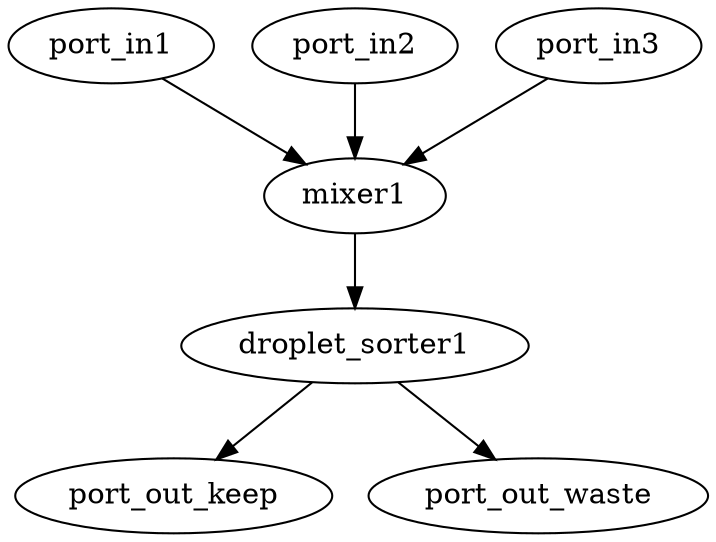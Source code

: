 digraph "" {
	port_in1 -> mixer1	[key=0,
		connection_id=c1,
		connection_ref="{'name': 'c1', 'ID': 'c1', 'entity': 'CHANNEL', 'params': {'data': {'channelWidth': 300, 'connectionSpacing': 1000}}, 'source': {'_\
component': 'port_in1', '_port': {'x': 2000, 'y': 2000, 'layer': 'FLOW', 'label': '1'}}, 'sinks': [{'_component': 'mixer1', '_port': '\
1'}], 'layer': {'_id': '0', 'name': 'FLOW_0', 'layertype': 'FLOW', 'group': '0', 'params': {'data': {}}}, '_paths': []}",
		sink_port="{'_component': 'mixer1', '_port': '1'}",
		source_port="{'_component': 'port_in1', '_port': {'x': 2000, 'y': 2000, 'layer': 'FLOW', 'label': '1'}}"];
	port_in2 -> mixer1	[key=0,
		connection_id=c2,
		connection_ref="{'name': 'c2', 'ID': 'c2', 'entity': 'CHANNEL', 'params': {'data': {'channelWidth': 300, 'connectionSpacing': 1000}}, 'source': {'_\
component': 'port_in2', '_port': {'x': 2000, 'y': 2000, 'layer': 'FLOW', 'label': '1'}}, 'sinks': [{'_component': 'mixer1', '_port': '\
1'}], 'layer': {'_id': '0', 'name': 'FLOW_0', 'layertype': 'FLOW', 'group': '0', 'params': {'data': {}}}, '_paths': []}",
		sink_port="{'_component': 'mixer1', '_port': '1'}",
		source_port="{'_component': 'port_in2', '_port': {'x': 2000, 'y': 2000, 'layer': 'FLOW', 'label': '1'}}"];
	port_in3 -> mixer1	[key=0,
		connection_id=c3,
		connection_ref="{'name': 'c3', 'ID': 'c3', 'entity': 'CHANNEL', 'params': {'data': {'channelWidth': 300, 'connectionSpacing': 1000}}, 'source': {'_\
component': 'port_in3', '_port': {'x': 2000, 'y': 2000, 'layer': 'FLOW', 'label': '1'}}, 'sinks': [{'_component': 'mixer1', '_port': '\
1'}], 'layer': {'_id': '0', 'name': 'FLOW_0', 'layertype': 'FLOW', 'group': '0', 'params': {'data': {}}}, '_paths': []}",
		sink_port="{'_component': 'mixer1', '_port': '1'}",
		source_port="{'_component': 'port_in3', '_port': {'x': 2000, 'y': 2000, 'layer': 'FLOW', 'label': '1'}}"];
	mixer1 -> droplet_sorter1	[key=0,
		connection_id=c4,
		connection_ref="{'name': 'c4', 'ID': 'c4', 'entity': 'CHANNEL', 'params': {'data': {'channelWidth': 300, 'connectionSpacing': 1000}}, 'source': {'_\
component': 'mixer1', '_port': '2'}, 'sinks': [{'_component': 'droplet_sorter1', '_port': '1'}], 'layer': {'_id': '0', 'name': '\
FLOW_0', 'layertype': 'FLOW', 'group': '0', 'params': {'data': {}}}, '_paths': []}",
		sink_port="{'_component': 'droplet_sorter1', '_port': '1'}",
		source_port="{'_component': 'mixer1', '_port': '2'}"];
	droplet_sorter1 -> port_out_keep	[key=0,
		connection_id=c5,
		connection_ref="{'name': 'c5', 'ID': 'c5', 'entity': 'CHANNEL', 'params': {'data': {'channelWidth': 300, 'connectionSpacing': 1000}}, 'source': {'_\
component': 'droplet_sorter1', '_port': '3'}, 'sinks': [{'_component': 'port_out_keep', '_port': '1'}], 'layer': {'_id': '0', 'name': '\
FLOW_0', 'layertype': 'FLOW', 'group': '0', 'params': {'data': {}}}, '_paths': []}",
		sink_port="{'_component': 'port_out_keep', '_port': '1'}",
		source_port="{'_component': 'droplet_sorter1', '_port': '3'}"];
	droplet_sorter1 -> port_out_waste	[key=0,
		connection_id=c6,
		connection_ref="{'name': 'c6', 'ID': 'c6', 'entity': 'CHANNEL', 'params': {'data': {'channelWidth': 300, 'connectionSpacing': 1000}}, 'source': {'_\
component': 'droplet_sorter1', '_port': '2'}, 'sinks': [{'_component': 'port_out_waste', '_port': '1'}], 'layer': {'_id': '0', '\
name': 'FLOW_0', 'layertype': 'FLOW', 'group': '0', 'params': {'data': {}}}, '_paths': []}",
		sink_port="{'_component': 'port_out_waste', '_port': '1'}",
		source_port="{'_component': 'droplet_sorter1', '_port': '2'}"];
}
